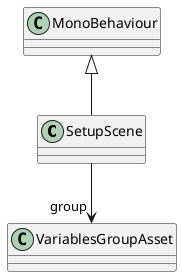 @startuml
class SetupScene {
}
MonoBehaviour <|-- SetupScene
SetupScene --> "group" VariablesGroupAsset
@enduml
